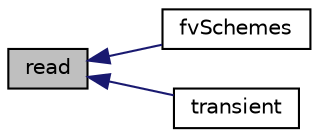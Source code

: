digraph "read"
{
  bgcolor="transparent";
  edge [fontname="Helvetica",fontsize="10",labelfontname="Helvetica",labelfontsize="10"];
  node [fontname="Helvetica",fontsize="10",shape=record];
  rankdir="LR";
  Node1 [label="read",height=0.2,width=0.4,color="black", fillcolor="grey75", style="filled", fontcolor="black"];
  Node1 -> Node2 [dir="back",color="midnightblue",fontsize="10",style="solid",fontname="Helvetica"];
  Node2 [label="fvSchemes",height=0.2,width=0.4,color="black",URL="$a00907.html#ac2b2b1dada02424dea33da1c7fc8eac0",tooltip="Construct for objectRegistry. "];
  Node1 -> Node3 [dir="back",color="midnightblue",fontsize="10",style="solid",fontname="Helvetica"];
  Node3 [label="transient",height=0.2,width=0.4,color="black",URL="$a00907.html#a6d9ef4bdcf514ad3ea64952c155bc5d8",tooltip="Return true if the default ddtScheme is not steadyState. "];
}
